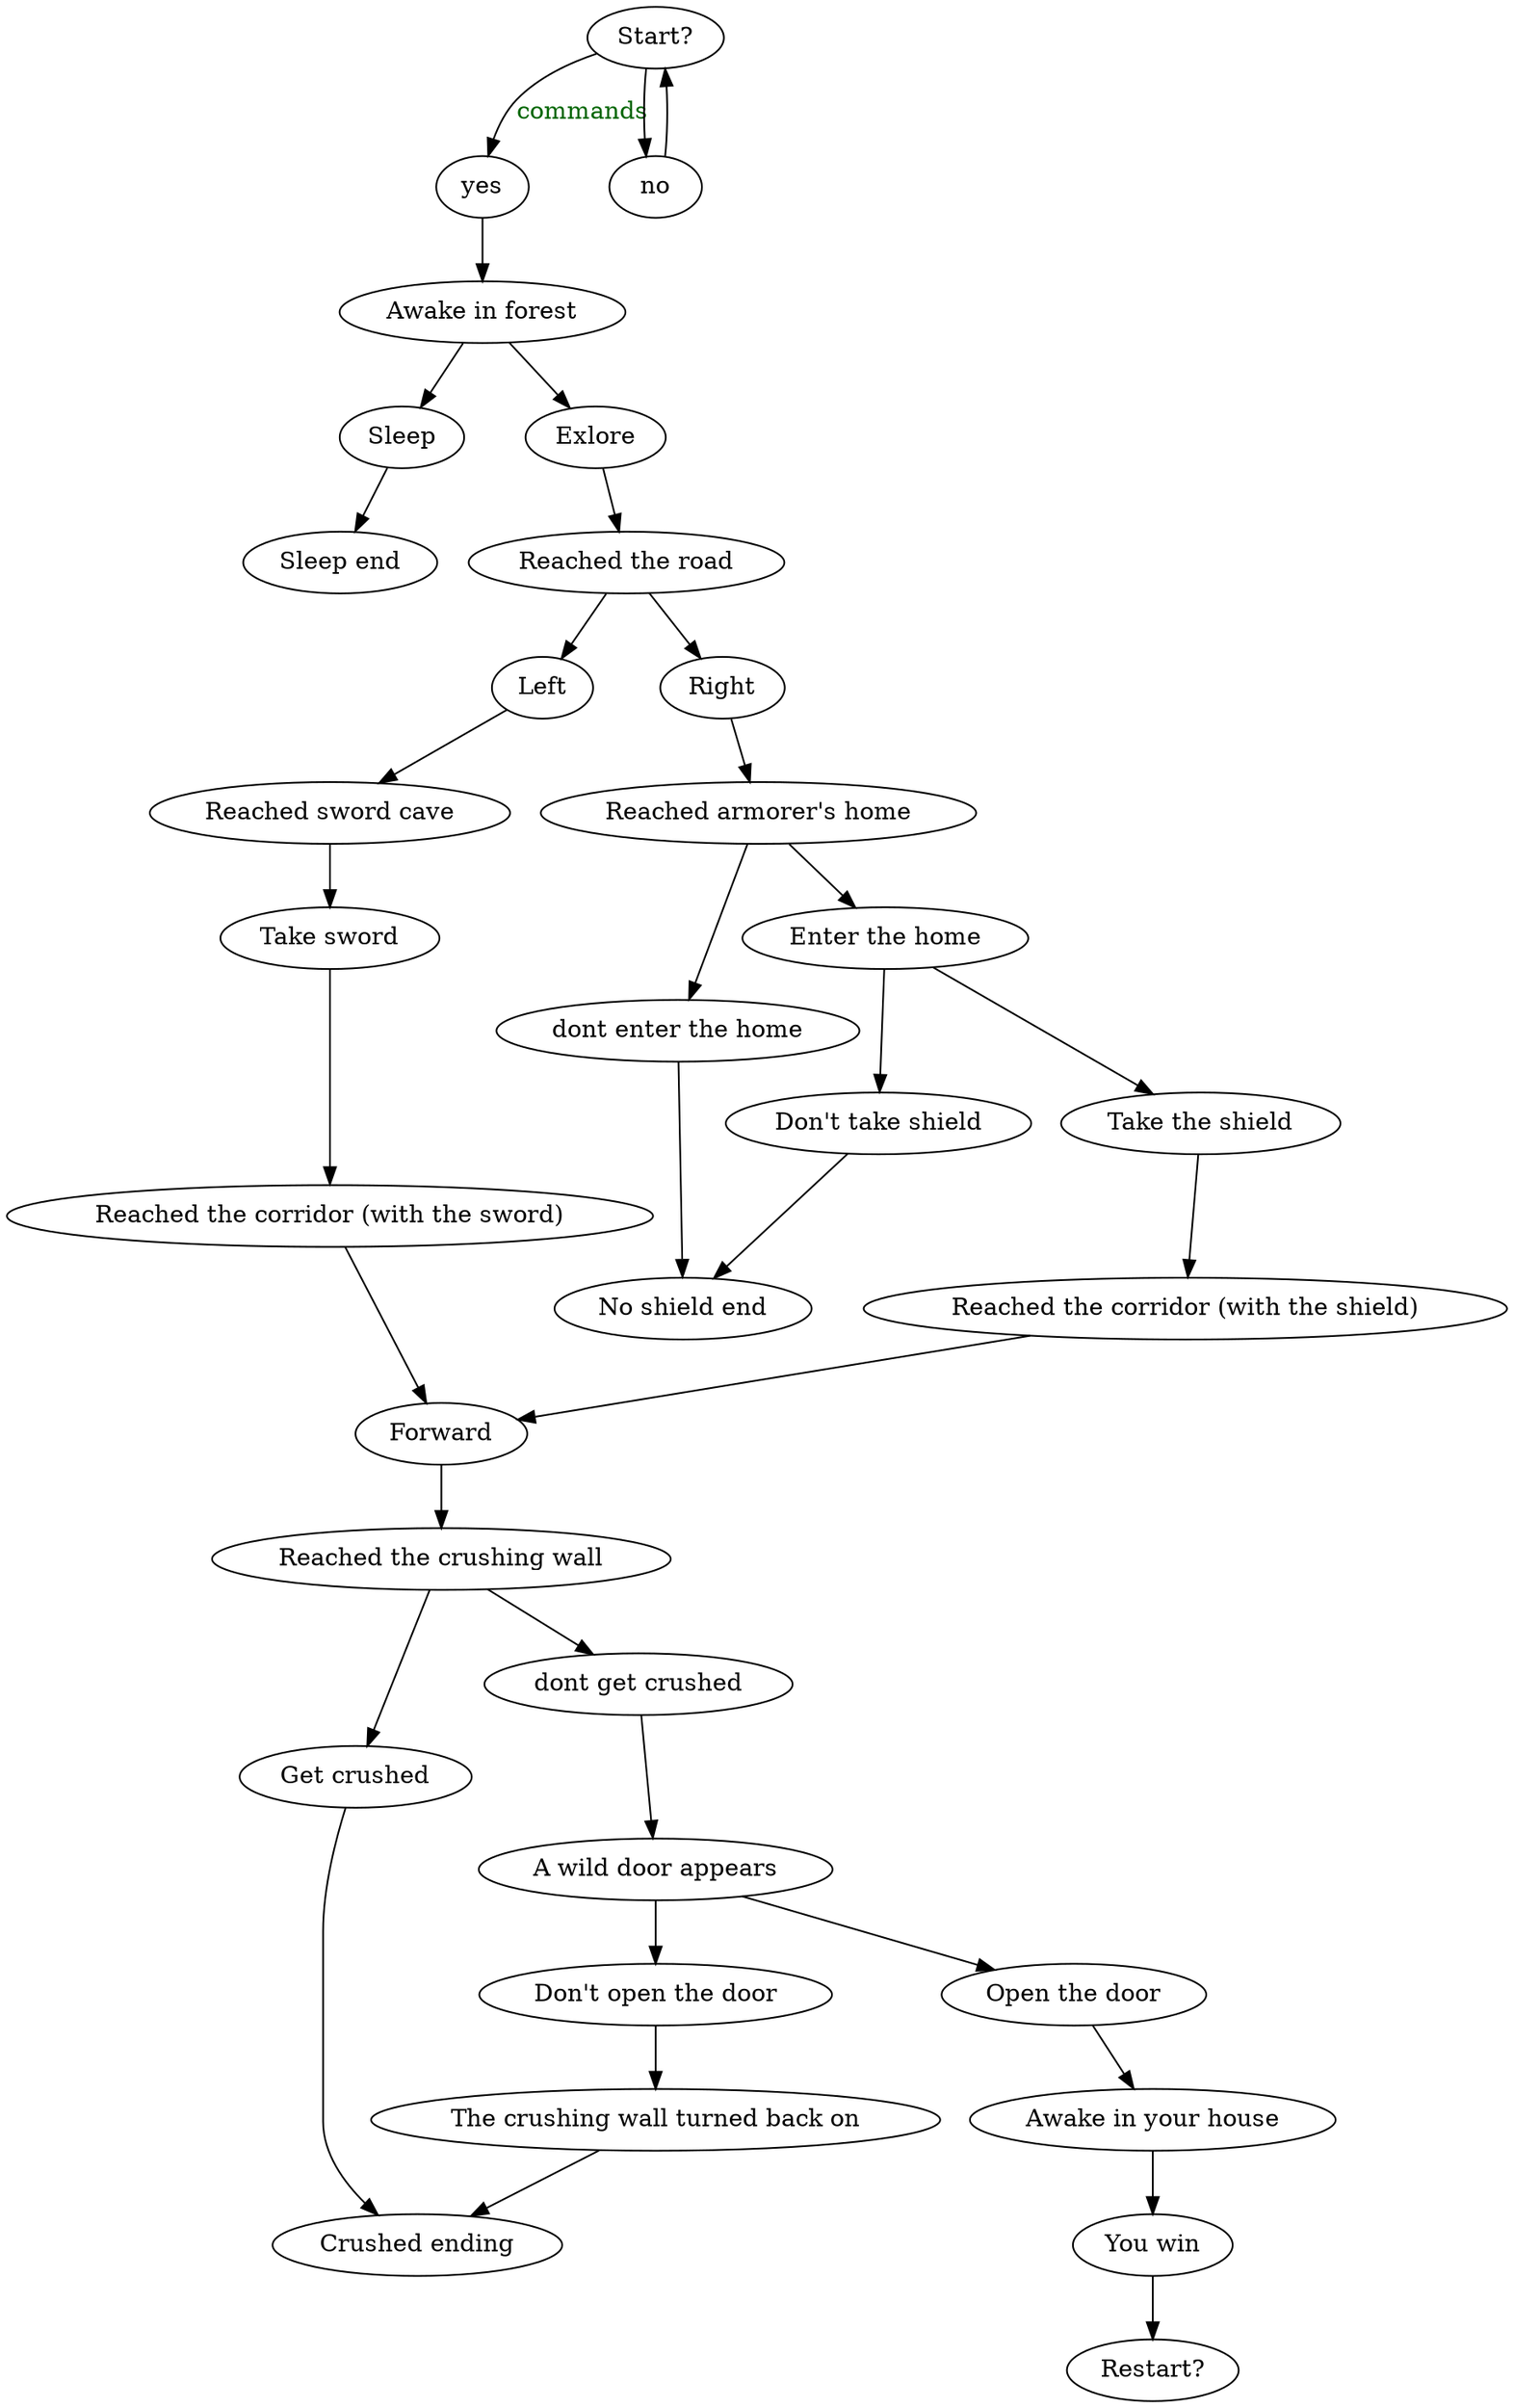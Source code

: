 digraph simple_map{

A [label="Start?"]
AB [label="yes"]
AC [label="no"]
B [label="Awake in forest"] 
C [label="Sleep"]
D [label="Exlore"]
E [label="Sleep end"]
F [label="Reached the road"]
G [label="Left"]
H [label="Right"]
I [label="Reached sword cave"]
J [label="Reached armorer's home"]
K [label="Take sword"]
L [label="Enter the home"]
LS [label="dont enter the home"]
M [label="Take the shield"]
N [label="Don't take shield"]
O [label="No shield end"]
P [label="Reached the corridor (with the sword)"]
Q [label="Reached the corridor (with the shield)"]
R [label="Forward"]
S [label="Reached the crushing wall"]
T [label="Get crushed"]
U [label="dont get crushed"]
V [label="A wild door appears"]
W [label="Open the door"]
WY [label="Don't open the door"]
WX [label="The crushing wall turned back on"]
X [label="Awake in your house"]
Y [label="You win"]
Z [label="Restart?"]
GC [label="Crushed ending"]

A->AB [label="commands", fontcolor=darkgreen ]
A -> AC
AC -> A
AB -> B
B -> C
C -> E
B -> D
D -> F
F -> G
F -> H
G -> I
H -> J
I -> K
J -> L
J -> LS
LS -> O
K -> P
L -> M
L -> N
N -> O
M -> Q
P -> R
Q -> R
R -> S
S -> T
T -> GC
S -> U
U -> V
V -> W
V -> WY
WY -> WX
WX -> GC
W -> X
X -> Y
Y -> Z


}